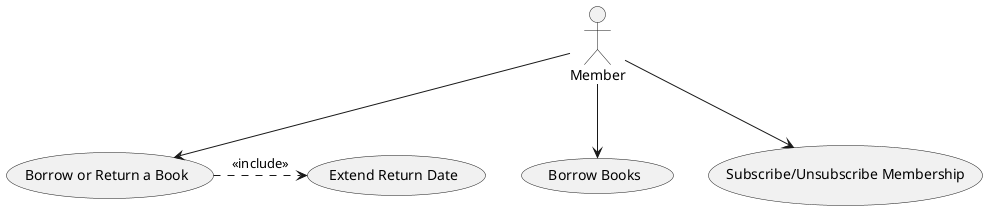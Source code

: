 @startuml
actor "Member" as Member

' Main use cases related to book lending
usecase "Borrow or Return a Book" as BorrowReturn
usecase "Borrow Books" as BorrowBooks

' Additional use case for extending the loan period
usecase "Extend Return Date" as ExtendDate

' Additional use case for membership management
usecase "Subscribe/Unsubscribe Membership" as Subscription

' Relationships between the actor and the use cases
Member --> BorrowReturn
Member --> BorrowBooks
Member --> Subscription

' The extension of functionality for a book loan
BorrowReturn .> ExtendDate : <<include>>

@enduml